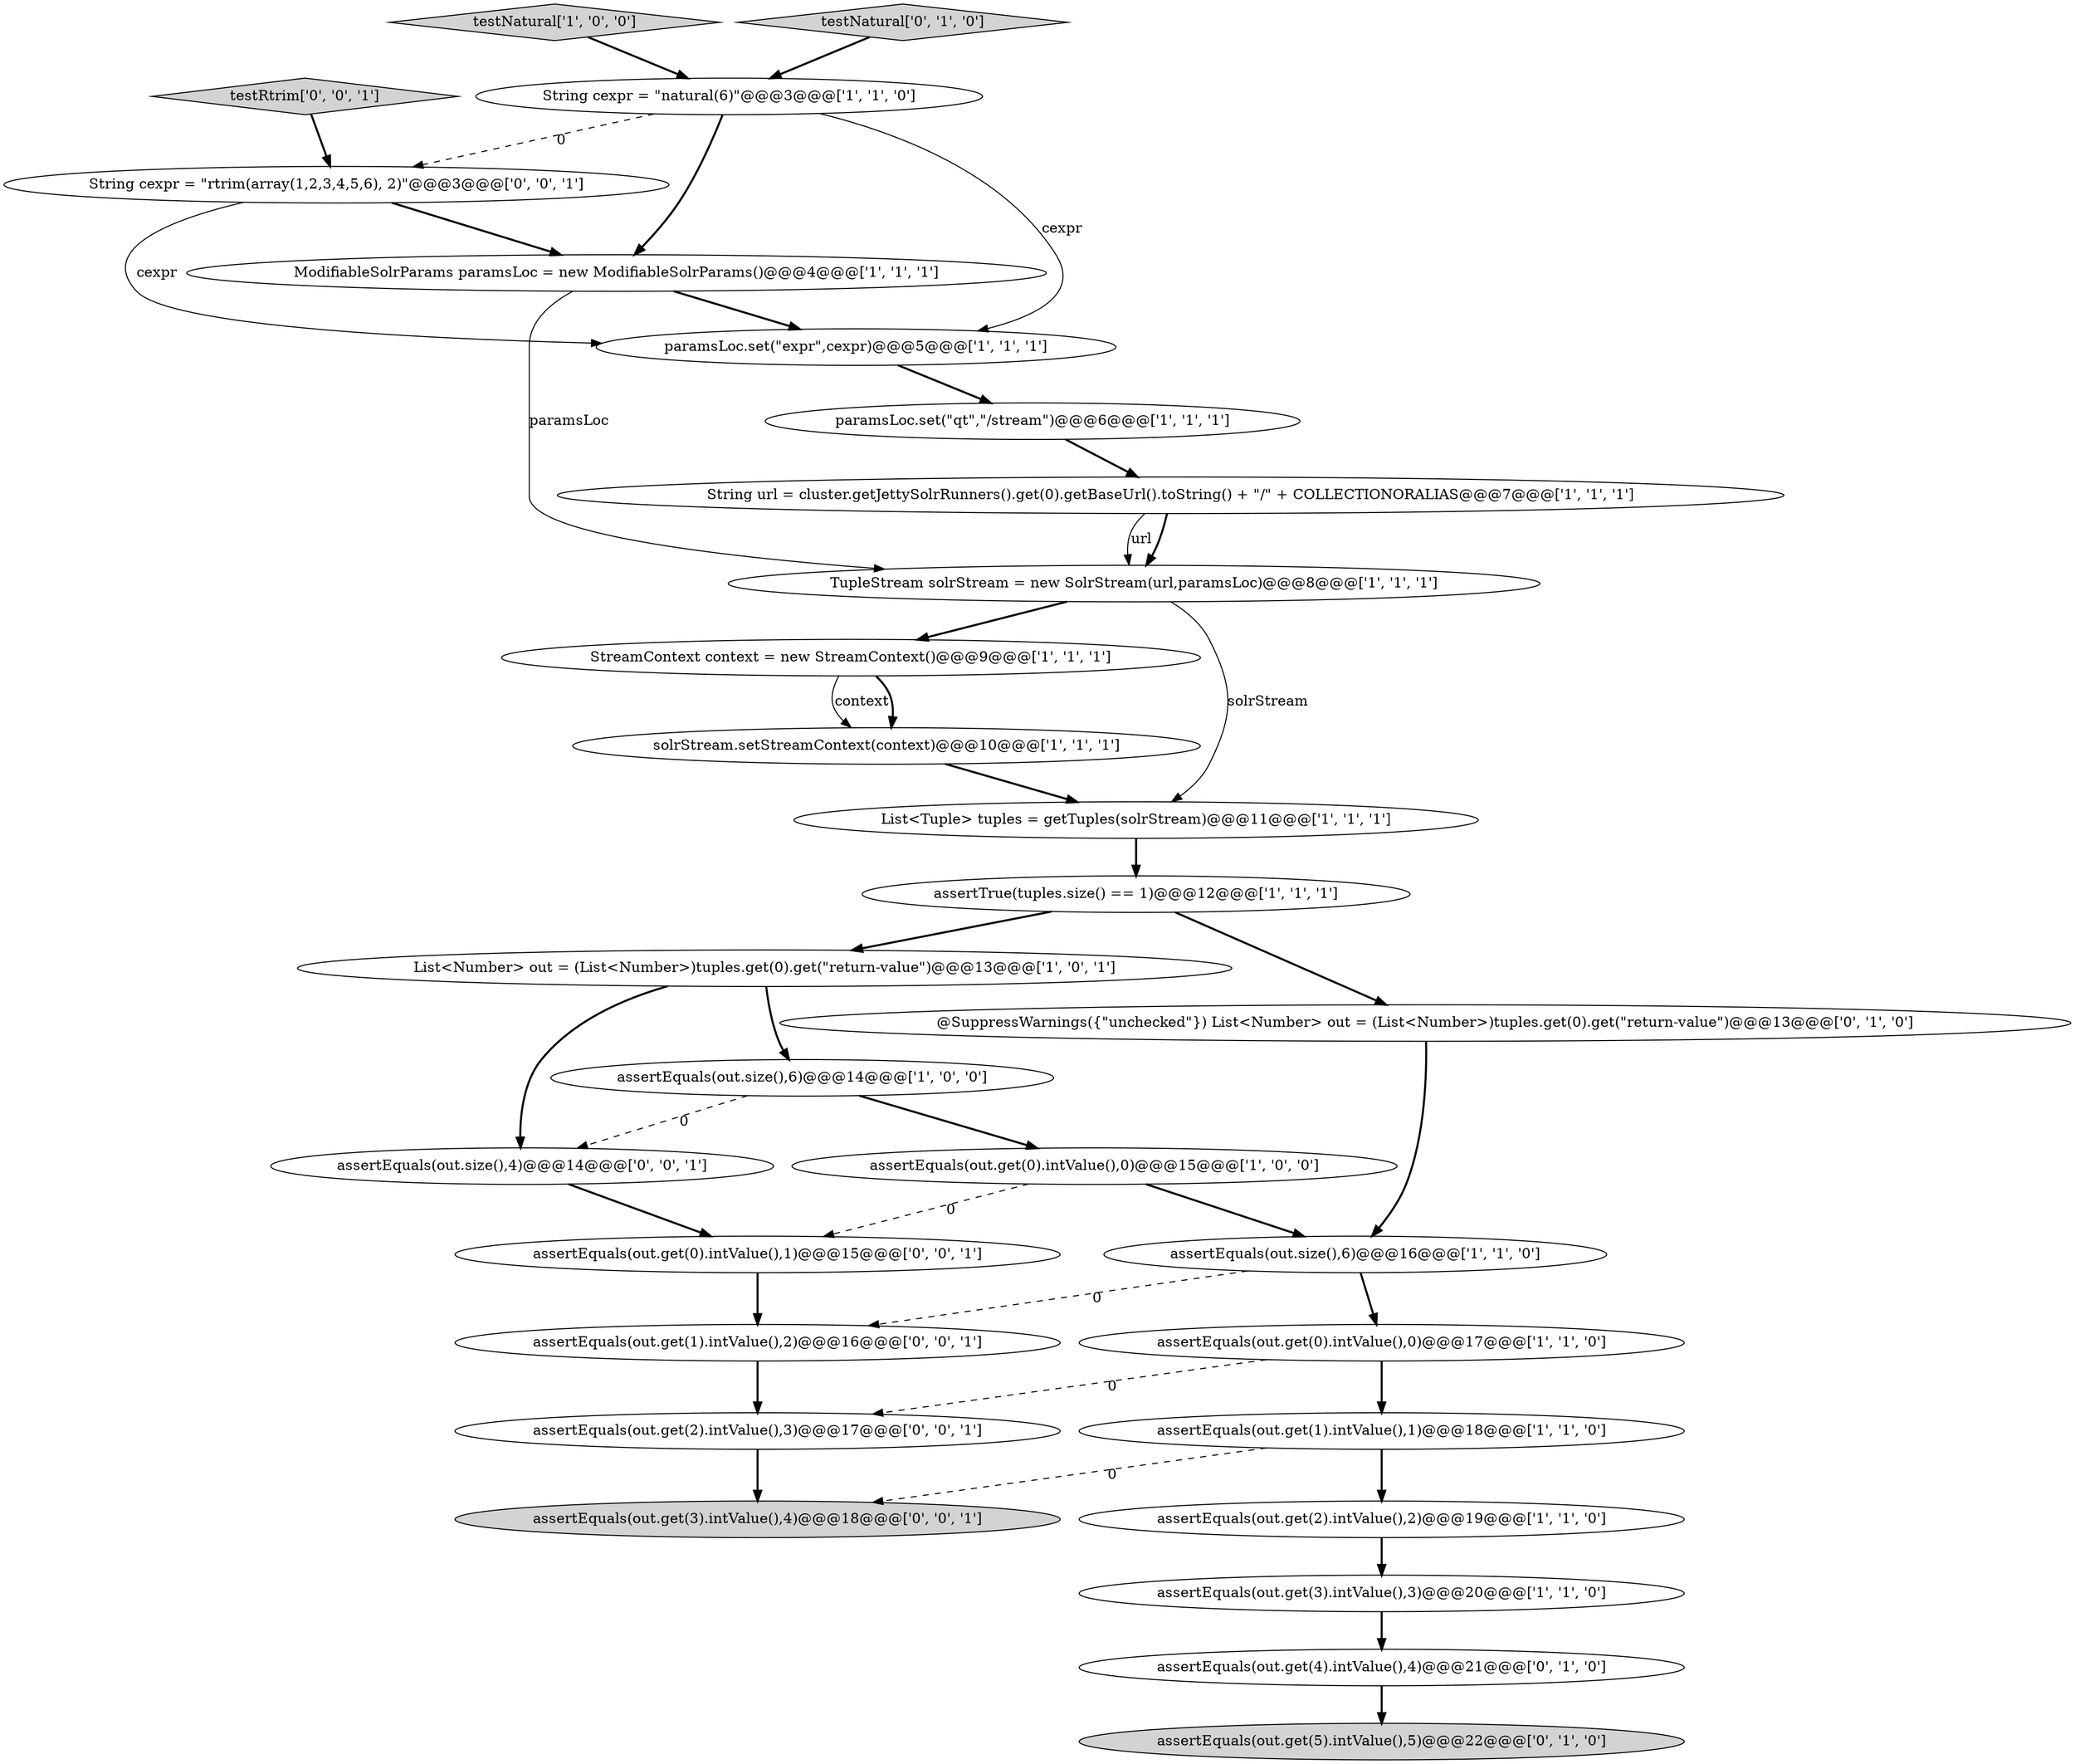 digraph {
10 [style = filled, label = "paramsLoc.set(\"qt\",\"/stream\")@@@6@@@['1', '1', '1']", fillcolor = white, shape = ellipse image = "AAA0AAABBB1BBB"];
15 [style = filled, label = "ModifiableSolrParams paramsLoc = new ModifiableSolrParams()@@@4@@@['1', '1', '1']", fillcolor = white, shape = ellipse image = "AAA0AAABBB1BBB"];
26 [style = filled, label = "assertEquals(out.get(0).intValue(),1)@@@15@@@['0', '0', '1']", fillcolor = white, shape = ellipse image = "AAA0AAABBB3BBB"];
11 [style = filled, label = "assertTrue(tuples.size() == 1)@@@12@@@['1', '1', '1']", fillcolor = white, shape = ellipse image = "AAA0AAABBB1BBB"];
3 [style = filled, label = "assertEquals(out.size(),6)@@@14@@@['1', '0', '0']", fillcolor = white, shape = ellipse image = "AAA0AAABBB1BBB"];
29 [style = filled, label = "assertEquals(out.get(3).intValue(),4)@@@18@@@['0', '0', '1']", fillcolor = lightgray, shape = ellipse image = "AAA0AAABBB3BBB"];
2 [style = filled, label = "assertEquals(out.get(2).intValue(),2)@@@19@@@['1', '1', '0']", fillcolor = white, shape = ellipse image = "AAA0AAABBB1BBB"];
23 [style = filled, label = "assertEquals(out.get(2).intValue(),3)@@@17@@@['0', '0', '1']", fillcolor = white, shape = ellipse image = "AAA0AAABBB3BBB"];
8 [style = filled, label = "assertEquals(out.get(0).intValue(),0)@@@17@@@['1', '1', '0']", fillcolor = white, shape = ellipse image = "AAA0AAABBB1BBB"];
14 [style = filled, label = "testNatural['1', '0', '0']", fillcolor = lightgray, shape = diamond image = "AAA0AAABBB1BBB"];
12 [style = filled, label = "assertEquals(out.get(3).intValue(),3)@@@20@@@['1', '1', '0']", fillcolor = white, shape = ellipse image = "AAA0AAABBB1BBB"];
17 [style = filled, label = "StreamContext context = new StreamContext()@@@9@@@['1', '1', '1']", fillcolor = white, shape = ellipse image = "AAA0AAABBB1BBB"];
21 [style = filled, label = "testNatural['0', '1', '0']", fillcolor = lightgray, shape = diamond image = "AAA0AAABBB2BBB"];
24 [style = filled, label = "String cexpr = \"rtrim(array(1,2,3,4,5,6), 2)\"@@@3@@@['0', '0', '1']", fillcolor = white, shape = ellipse image = "AAA0AAABBB3BBB"];
0 [style = filled, label = "List<Number> out = (List<Number>)tuples.get(0).get(\"return-value\")@@@13@@@['1', '0', '1']", fillcolor = white, shape = ellipse image = "AAA0AAABBB1BBB"];
19 [style = filled, label = "@SuppressWarnings({\"unchecked\"}) List<Number> out = (List<Number>)tuples.get(0).get(\"return-value\")@@@13@@@['0', '1', '0']", fillcolor = white, shape = ellipse image = "AAA0AAABBB2BBB"];
20 [style = filled, label = "assertEquals(out.get(4).intValue(),4)@@@21@@@['0', '1', '0']", fillcolor = white, shape = ellipse image = "AAA0AAABBB2BBB"];
5 [style = filled, label = "String url = cluster.getJettySolrRunners().get(0).getBaseUrl().toString() + \"/\" + COLLECTIONORALIAS@@@7@@@['1', '1', '1']", fillcolor = white, shape = ellipse image = "AAA0AAABBB1BBB"];
4 [style = filled, label = "solrStream.setStreamContext(context)@@@10@@@['1', '1', '1']", fillcolor = white, shape = ellipse image = "AAA0AAABBB1BBB"];
7 [style = filled, label = "assertEquals(out.get(0).intValue(),0)@@@15@@@['1', '0', '0']", fillcolor = white, shape = ellipse image = "AAA0AAABBB1BBB"];
13 [style = filled, label = "assertEquals(out.size(),6)@@@16@@@['1', '1', '0']", fillcolor = white, shape = ellipse image = "AAA0AAABBB1BBB"];
25 [style = filled, label = "assertEquals(out.get(1).intValue(),2)@@@16@@@['0', '0', '1']", fillcolor = white, shape = ellipse image = "AAA0AAABBB3BBB"];
9 [style = filled, label = "String cexpr = \"natural(6)\"@@@3@@@['1', '1', '0']", fillcolor = white, shape = ellipse image = "AAA0AAABBB1BBB"];
1 [style = filled, label = "assertEquals(out.get(1).intValue(),1)@@@18@@@['1', '1', '0']", fillcolor = white, shape = ellipse image = "AAA0AAABBB1BBB"];
16 [style = filled, label = "List<Tuple> tuples = getTuples(solrStream)@@@11@@@['1', '1', '1']", fillcolor = white, shape = ellipse image = "AAA0AAABBB1BBB"];
18 [style = filled, label = "paramsLoc.set(\"expr\",cexpr)@@@5@@@['1', '1', '1']", fillcolor = white, shape = ellipse image = "AAA0AAABBB1BBB"];
27 [style = filled, label = "testRtrim['0', '0', '1']", fillcolor = lightgray, shape = diamond image = "AAA0AAABBB3BBB"];
6 [style = filled, label = "TupleStream solrStream = new SolrStream(url,paramsLoc)@@@8@@@['1', '1', '1']", fillcolor = white, shape = ellipse image = "AAA0AAABBB1BBB"];
22 [style = filled, label = "assertEquals(out.get(5).intValue(),5)@@@22@@@['0', '1', '0']", fillcolor = lightgray, shape = ellipse image = "AAA0AAABBB2BBB"];
28 [style = filled, label = "assertEquals(out.size(),4)@@@14@@@['0', '0', '1']", fillcolor = white, shape = ellipse image = "AAA0AAABBB3BBB"];
7->13 [style = bold, label=""];
6->17 [style = bold, label=""];
0->3 [style = bold, label=""];
3->28 [style = dashed, label="0"];
16->11 [style = bold, label=""];
9->24 [style = dashed, label="0"];
25->23 [style = bold, label=""];
26->25 [style = bold, label=""];
1->29 [style = dashed, label="0"];
12->20 [style = bold, label=""];
28->26 [style = bold, label=""];
0->28 [style = bold, label=""];
13->25 [style = dashed, label="0"];
11->19 [style = bold, label=""];
24->18 [style = solid, label="cexpr"];
15->18 [style = bold, label=""];
2->12 [style = bold, label=""];
15->6 [style = solid, label="paramsLoc"];
20->22 [style = bold, label=""];
17->4 [style = solid, label="context"];
23->29 [style = bold, label=""];
8->1 [style = bold, label=""];
11->0 [style = bold, label=""];
21->9 [style = bold, label=""];
9->18 [style = solid, label="cexpr"];
10->5 [style = bold, label=""];
5->6 [style = bold, label=""];
18->10 [style = bold, label=""];
19->13 [style = bold, label=""];
3->7 [style = bold, label=""];
9->15 [style = bold, label=""];
5->6 [style = solid, label="url"];
14->9 [style = bold, label=""];
27->24 [style = bold, label=""];
1->2 [style = bold, label=""];
13->8 [style = bold, label=""];
6->16 [style = solid, label="solrStream"];
7->26 [style = dashed, label="0"];
17->4 [style = bold, label=""];
4->16 [style = bold, label=""];
8->23 [style = dashed, label="0"];
24->15 [style = bold, label=""];
}
